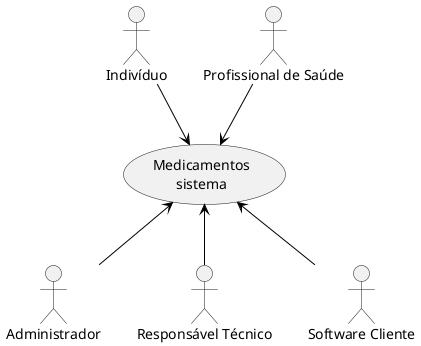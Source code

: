 @startuml contexto

hide circle
hide methods
hide empty members

skinparam class {
    BackgroundColor White
    ArrowColor Black
    BorderColor #505050
}

actor Indivíduo
actor :Profissional de Saúde: as PS
actor Administrador
actor :Responsável Técnico: as TECNICO
actor :Software Cliente: as CLIENTE 

(Medicamentos\nsistema) as SISTEMA

Indivíduo --> SISTEMA
PS --> SISTEMA

Administrador -up-> SISTEMA
TECNICO -up-> SISTEMA
CLIENTE -up-> SISTEMA

@enduml